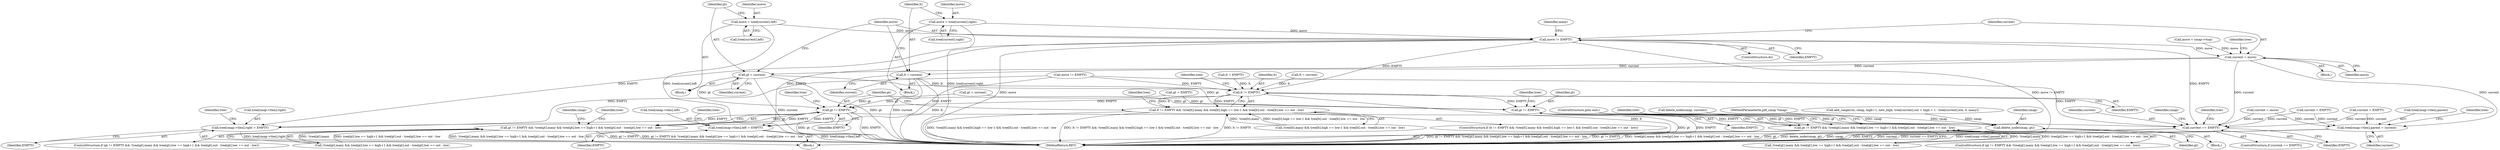 digraph "0_ghostscript_71ceebcf56e682504da22c4035b39a2d451e8ffd@API" {
"1000399" [label="(Call,move != EMPTY)"];
"1000377" [label="(Call,move = tree[current].left)"];
"1000389" [label="(Call,move = tree[current].right)"];
"1000365" [label="(Call,current = move)"];
"1000384" [label="(Call,gt = current)"];
"1000453" [label="(Call,gt != EMPTY)"];
"1000452" [label="(Call,gt != EMPTY && !tree[gt].many && tree[gt].low == high+1 && tree[gt].out - tree[gt].low == out - low)"];
"1000500" [label="(Call,delete_node(cmap, gt))"];
"1000506" [label="(Call,gt != EMPTY)"];
"1000505" [label="(Call,gt != EMPTY && !tree[gt].many && tree[gt].low == high+1 && tree[gt].out - tree[gt].low == out - low)"];
"1000641" [label="(Call,tree[cmap->tlen].left = EMPTY)"];
"1000650" [label="(Call,tree[cmap->tlen].right = EMPTY)"];
"1000673" [label="(Call,current == EMPTY)"];
"1000396" [label="(Call,lt = current)"];
"1000408" [label="(Call,lt != EMPTY)"];
"1000407" [label="(Call,lt != EMPTY && !tree[lt].many && tree[lt].high == low-1 && tree[lt].out - tree[lt].low == out - low)"];
"1000632" [label="(Call,tree[cmap->tlen].parent = current)"];
"1000379" [label="(Call,tree[current].left)"];
"1000145" [label="(Call,move = cmap->ttop)"];
"1000386" [label="(Identifier,current)"];
"1000460" [label="(Identifier,tree)"];
"1000376" [label="(Block,)"];
"1000673" [label="(Call,current == EMPTY)"];
"1000640" [label="(Identifier,current)"];
"1000364" [label="(Block,)"];
"1000163" [label="(Call,current = move)"];
"1000662" [label="(Identifier,tree)"];
"1000757" [label="(MethodReturn,RET)"];
"1000456" [label="(Call,!tree[gt].many && tree[gt].low == high+1 && tree[gt].out - tree[gt].low == out - low)"];
"1000410" [label="(Identifier,EMPTY)"];
"1000343" [label="(Call,gt = current)"];
"1000225" [label="(Call,current = EMPTY)"];
"1000651" [label="(Call,tree[cmap->tlen].right)"];
"1000500" [label="(Call,delete_node(cmap, gt))"];
"1000447" [label="(Identifier,tree)"];
"1000453" [label="(Call,gt != EMPTY)"];
"1000488" [label="(Block,)"];
"1000644" [label="(Identifier,tree)"];
"1000407" [label="(Call,lt != EMPTY && !tree[lt].many && tree[lt].high == low-1 && tree[lt].out - tree[lt].low == out - low)"];
"1000505" [label="(Call,gt != EMPTY && !tree[gt].many && tree[gt].low == high+1 && tree[gt].out - tree[gt].low == out - low)"];
"1000404" [label="(Identifier,many)"];
"1000503" [label="(ControlStructure,goto exit;)"];
"1000508" [label="(Identifier,EMPTY)"];
"1000455" [label="(Identifier,EMPTY)"];
"1000504" [label="(ControlStructure,if (gt != EMPTY && !tree[gt].many && tree[gt].low == high+1 && tree[gt].out - tree[gt].low == out - low))"];
"1000398" [label="(Identifier,current)"];
"1000119" [label="(Block,)"];
"1000633" [label="(Call,tree[cmap->tlen].parent)"];
"1000222" [label="(Call,delete_node(cmap, current))"];
"1000658" [label="(Identifier,EMPTY)"];
"1000355" [label="(Call,lt = current)"];
"1000506" [label="(Call,gt != EMPTY)"];
"1000388" [label="(Block,)"];
"1000451" [label="(ControlStructure,if (gt != EMPTY && !tree[gt].many && tree[gt].low == high+1 && tree[gt].out - tree[gt].low == out - low))"];
"1000415" [label="(Identifier,tree)"];
"1000675" [label="(Identifier,EMPTY)"];
"1000502" [label="(Identifier,gt)"];
"1000411" [label="(Call,!tree[lt].many && tree[lt].high == low-1 && tree[lt].out - tree[lt].low == out - low)"];
"1000363" [label="(ControlStructure,do)"];
"1000632" [label="(Call,tree[cmap->tlen].parent = current)"];
"1000377" [label="(Call,move = tree[current].left)"];
"1000113" [label="(MethodParameterIn,pdf_cmap *cmap)"];
"1000650" [label="(Call,tree[cmap->tlen].right = EMPTY)"];
"1000564" [label="(Identifier,cmap)"];
"1000686" [label="(Identifier,tree)"];
"1000372" [label="(Identifier,tree)"];
"1000492" [label="(Identifier,tree)"];
"1000400" [label="(Identifier,move)"];
"1000303" [label="(Call,add_range(ctx, cmap, high+1, new_high, tree[current].out + high + 1 - tree[current].low, 0, many))"];
"1000641" [label="(Call,tree[cmap->tlen].left = EMPTY)"];
"1000672" [label="(ControlStructure,if (current == EMPTY))"];
"1000155" [label="(Call,lt = EMPTY)"];
"1000408" [label="(Call,lt != EMPTY)"];
"1000399" [label="(Call,move != EMPTY)"];
"1000507" [label="(Identifier,gt)"];
"1000509" [label="(Call,!tree[gt].many && tree[gt].low == high+1 && tree[gt].out - tree[gt].low == out - low)"];
"1000406" [label="(ControlStructure,if (lt != EMPTY && !tree[lt].many && tree[lt].high == low-1 && tree[lt].out - tree[lt].low == out - low))"];
"1000642" [label="(Call,tree[cmap->tlen].left)"];
"1000452" [label="(Call,gt != EMPTY && !tree[gt].many && tree[gt].low == high+1 && tree[gt].out - tree[gt].low == out - low)"];
"1000358" [label="(Call,move != EMPTY)"];
"1000397" [label="(Identifier,lt)"];
"1000365" [label="(Call,current = move)"];
"1000151" [label="(Call,gt = EMPTY)"];
"1000366" [label="(Identifier,current)"];
"1000513" [label="(Identifier,tree)"];
"1000389" [label="(Call,move = tree[current].right)"];
"1000558" [label="(Call,current = EMPTY)"];
"1000385" [label="(Identifier,gt)"];
"1000649" [label="(Identifier,EMPTY)"];
"1000391" [label="(Call,tree[current].right)"];
"1000378" [label="(Identifier,move)"];
"1000401" [label="(Identifier,EMPTY)"];
"1000674" [label="(Identifier,current)"];
"1000384" [label="(Call,gt = current)"];
"1000653" [label="(Identifier,tree)"];
"1000396" [label="(Call,lt = current)"];
"1000390" [label="(Identifier,move)"];
"1000454" [label="(Identifier,gt)"];
"1000367" [label="(Identifier,move)"];
"1000501" [label="(Identifier,cmap)"];
"1000545" [label="(Identifier,tree)"];
"1000678" [label="(Identifier,cmap)"];
"1000409" [label="(Identifier,lt)"];
"1000399" -> "1000363"  [label="AST: "];
"1000399" -> "1000401"  [label="CFG: "];
"1000400" -> "1000399"  [label="AST: "];
"1000401" -> "1000399"  [label="AST: "];
"1000366" -> "1000399"  [label="CFG: "];
"1000404" -> "1000399"  [label="CFG: "];
"1000399" -> "1000757"  [label="DDG: move"];
"1000399" -> "1000757"  [label="DDG: move != EMPTY"];
"1000399" -> "1000365"  [label="DDG: move"];
"1000377" -> "1000399"  [label="DDG: move"];
"1000389" -> "1000399"  [label="DDG: move"];
"1000399" -> "1000408"  [label="DDG: EMPTY"];
"1000399" -> "1000641"  [label="DDG: EMPTY"];
"1000399" -> "1000650"  [label="DDG: EMPTY"];
"1000399" -> "1000673"  [label="DDG: EMPTY"];
"1000377" -> "1000376"  [label="AST: "];
"1000377" -> "1000379"  [label="CFG: "];
"1000378" -> "1000377"  [label="AST: "];
"1000379" -> "1000377"  [label="AST: "];
"1000385" -> "1000377"  [label="CFG: "];
"1000377" -> "1000757"  [label="DDG: tree[current].left"];
"1000389" -> "1000388"  [label="AST: "];
"1000389" -> "1000391"  [label="CFG: "];
"1000390" -> "1000389"  [label="AST: "];
"1000391" -> "1000389"  [label="AST: "];
"1000397" -> "1000389"  [label="CFG: "];
"1000389" -> "1000757"  [label="DDG: tree[current].right"];
"1000365" -> "1000364"  [label="AST: "];
"1000365" -> "1000367"  [label="CFG: "];
"1000366" -> "1000365"  [label="AST: "];
"1000367" -> "1000365"  [label="AST: "];
"1000372" -> "1000365"  [label="CFG: "];
"1000145" -> "1000365"  [label="DDG: move"];
"1000365" -> "1000384"  [label="DDG: current"];
"1000365" -> "1000396"  [label="DDG: current"];
"1000365" -> "1000632"  [label="DDG: current"];
"1000365" -> "1000673"  [label="DDG: current"];
"1000384" -> "1000376"  [label="AST: "];
"1000384" -> "1000386"  [label="CFG: "];
"1000385" -> "1000384"  [label="AST: "];
"1000386" -> "1000384"  [label="AST: "];
"1000400" -> "1000384"  [label="CFG: "];
"1000384" -> "1000757"  [label="DDG: current"];
"1000384" -> "1000757"  [label="DDG: gt"];
"1000384" -> "1000453"  [label="DDG: gt"];
"1000384" -> "1000506"  [label="DDG: gt"];
"1000453" -> "1000452"  [label="AST: "];
"1000453" -> "1000455"  [label="CFG: "];
"1000454" -> "1000453"  [label="AST: "];
"1000455" -> "1000453"  [label="AST: "];
"1000460" -> "1000453"  [label="CFG: "];
"1000452" -> "1000453"  [label="CFG: "];
"1000453" -> "1000757"  [label="DDG: EMPTY"];
"1000453" -> "1000757"  [label="DDG: gt"];
"1000453" -> "1000452"  [label="DDG: gt"];
"1000453" -> "1000452"  [label="DDG: EMPTY"];
"1000343" -> "1000453"  [label="DDG: gt"];
"1000151" -> "1000453"  [label="DDG: gt"];
"1000408" -> "1000453"  [label="DDG: EMPTY"];
"1000453" -> "1000500"  [label="DDG: gt"];
"1000452" -> "1000451"  [label="AST: "];
"1000452" -> "1000456"  [label="CFG: "];
"1000456" -> "1000452"  [label="AST: "];
"1000492" -> "1000452"  [label="CFG: "];
"1000503" -> "1000452"  [label="CFG: "];
"1000452" -> "1000757"  [label="DDG: gt != EMPTY && !tree[gt].many && tree[gt].low == high+1 && tree[gt].out - tree[gt].low == out - low"];
"1000452" -> "1000757"  [label="DDG: gt != EMPTY"];
"1000452" -> "1000757"  [label="DDG: !tree[gt].many && tree[gt].low == high+1 && tree[gt].out - tree[gt].low == out - low"];
"1000456" -> "1000452"  [label="DDG: !tree[gt].many"];
"1000456" -> "1000452"  [label="DDG: tree[gt].low == high+1 && tree[gt].out - tree[gt].low == out - low"];
"1000500" -> "1000488"  [label="AST: "];
"1000500" -> "1000502"  [label="CFG: "];
"1000501" -> "1000500"  [label="AST: "];
"1000502" -> "1000500"  [label="AST: "];
"1000503" -> "1000500"  [label="CFG: "];
"1000500" -> "1000757"  [label="DDG: gt"];
"1000500" -> "1000757"  [label="DDG: delete_node(cmap, gt)"];
"1000500" -> "1000757"  [label="DDG: cmap"];
"1000222" -> "1000500"  [label="DDG: cmap"];
"1000303" -> "1000500"  [label="DDG: cmap"];
"1000113" -> "1000500"  [label="DDG: cmap"];
"1000506" -> "1000505"  [label="AST: "];
"1000506" -> "1000508"  [label="CFG: "];
"1000507" -> "1000506"  [label="AST: "];
"1000508" -> "1000506"  [label="AST: "];
"1000513" -> "1000506"  [label="CFG: "];
"1000505" -> "1000506"  [label="CFG: "];
"1000506" -> "1000757"  [label="DDG: gt"];
"1000506" -> "1000757"  [label="DDG: EMPTY"];
"1000506" -> "1000505"  [label="DDG: gt"];
"1000506" -> "1000505"  [label="DDG: EMPTY"];
"1000343" -> "1000506"  [label="DDG: gt"];
"1000151" -> "1000506"  [label="DDG: gt"];
"1000408" -> "1000506"  [label="DDG: EMPTY"];
"1000506" -> "1000641"  [label="DDG: EMPTY"];
"1000506" -> "1000650"  [label="DDG: EMPTY"];
"1000506" -> "1000673"  [label="DDG: EMPTY"];
"1000505" -> "1000504"  [label="AST: "];
"1000505" -> "1000509"  [label="CFG: "];
"1000509" -> "1000505"  [label="AST: "];
"1000545" -> "1000505"  [label="CFG: "];
"1000564" -> "1000505"  [label="CFG: "];
"1000505" -> "1000757"  [label="DDG: !tree[gt].many && tree[gt].low == high+1 && tree[gt].out - tree[gt].low == out - low"];
"1000505" -> "1000757"  [label="DDG: gt != EMPTY"];
"1000505" -> "1000757"  [label="DDG: gt != EMPTY && !tree[gt].many && tree[gt].low == high+1 && tree[gt].out - tree[gt].low == out - low"];
"1000509" -> "1000505"  [label="DDG: !tree[gt].many"];
"1000509" -> "1000505"  [label="DDG: tree[gt].low == high+1 && tree[gt].out - tree[gt].low == out - low"];
"1000641" -> "1000119"  [label="AST: "];
"1000641" -> "1000649"  [label="CFG: "];
"1000642" -> "1000641"  [label="AST: "];
"1000649" -> "1000641"  [label="AST: "];
"1000653" -> "1000641"  [label="CFG: "];
"1000641" -> "1000757"  [label="DDG: tree[cmap->tlen].left"];
"1000358" -> "1000641"  [label="DDG: EMPTY"];
"1000650" -> "1000119"  [label="AST: "];
"1000650" -> "1000658"  [label="CFG: "];
"1000651" -> "1000650"  [label="AST: "];
"1000658" -> "1000650"  [label="AST: "];
"1000662" -> "1000650"  [label="CFG: "];
"1000650" -> "1000757"  [label="DDG: tree[cmap->tlen].right"];
"1000358" -> "1000650"  [label="DDG: EMPTY"];
"1000673" -> "1000672"  [label="AST: "];
"1000673" -> "1000675"  [label="CFG: "];
"1000674" -> "1000673"  [label="AST: "];
"1000675" -> "1000673"  [label="AST: "];
"1000678" -> "1000673"  [label="CFG: "];
"1000686" -> "1000673"  [label="CFG: "];
"1000673" -> "1000757"  [label="DDG: EMPTY"];
"1000673" -> "1000757"  [label="DDG: current"];
"1000673" -> "1000757"  [label="DDG: current == EMPTY"];
"1000225" -> "1000673"  [label="DDG: current"];
"1000558" -> "1000673"  [label="DDG: current"];
"1000163" -> "1000673"  [label="DDG: current"];
"1000358" -> "1000673"  [label="DDG: EMPTY"];
"1000396" -> "1000388"  [label="AST: "];
"1000396" -> "1000398"  [label="CFG: "];
"1000397" -> "1000396"  [label="AST: "];
"1000398" -> "1000396"  [label="AST: "];
"1000400" -> "1000396"  [label="CFG: "];
"1000396" -> "1000757"  [label="DDG: lt"];
"1000396" -> "1000757"  [label="DDG: current"];
"1000396" -> "1000408"  [label="DDG: lt"];
"1000408" -> "1000407"  [label="AST: "];
"1000408" -> "1000410"  [label="CFG: "];
"1000409" -> "1000408"  [label="AST: "];
"1000410" -> "1000408"  [label="AST: "];
"1000415" -> "1000408"  [label="CFG: "];
"1000407" -> "1000408"  [label="CFG: "];
"1000408" -> "1000757"  [label="DDG: lt"];
"1000408" -> "1000407"  [label="DDG: lt"];
"1000408" -> "1000407"  [label="DDG: EMPTY"];
"1000355" -> "1000408"  [label="DDG: lt"];
"1000155" -> "1000408"  [label="DDG: lt"];
"1000358" -> "1000408"  [label="DDG: EMPTY"];
"1000407" -> "1000406"  [label="AST: "];
"1000407" -> "1000411"  [label="CFG: "];
"1000411" -> "1000407"  [label="AST: "];
"1000447" -> "1000407"  [label="CFG: "];
"1000507" -> "1000407"  [label="CFG: "];
"1000407" -> "1000757"  [label="DDG: !tree[lt].many && tree[lt].high == low-1 && tree[lt].out - tree[lt].low == out - low"];
"1000407" -> "1000757"  [label="DDG: lt != EMPTY && !tree[lt].many && tree[lt].high == low-1 && tree[lt].out - tree[lt].low == out - low"];
"1000407" -> "1000757"  [label="DDG: lt != EMPTY"];
"1000411" -> "1000407"  [label="DDG: !tree[lt].many"];
"1000411" -> "1000407"  [label="DDG: tree[lt].high == low-1 && tree[lt].out - tree[lt].low == out - low"];
"1000632" -> "1000119"  [label="AST: "];
"1000632" -> "1000640"  [label="CFG: "];
"1000633" -> "1000632"  [label="AST: "];
"1000640" -> "1000632"  [label="AST: "];
"1000644" -> "1000632"  [label="CFG: "];
"1000632" -> "1000757"  [label="DDG: tree[cmap->tlen].parent"];
"1000225" -> "1000632"  [label="DDG: current"];
"1000558" -> "1000632"  [label="DDG: current"];
"1000163" -> "1000632"  [label="DDG: current"];
}
